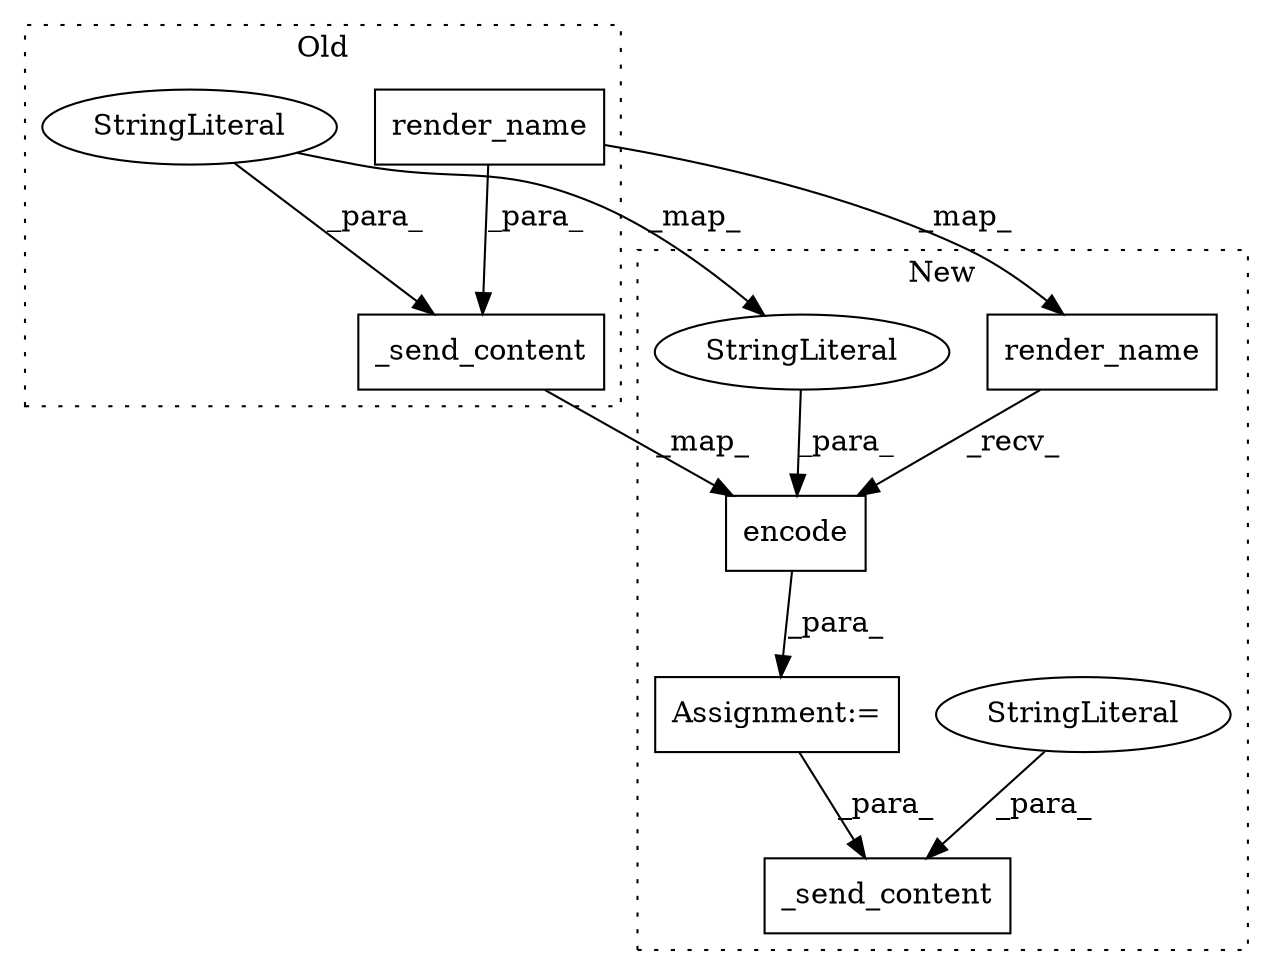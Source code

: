 digraph G {
subgraph cluster0 {
1 [label="_send_content" a="32" s="14764,14834" l="14,1" shape="box"];
7 [label="StringLiteral" a="45" s="14823" l="11" shape="ellipse"];
9 [label="render_name" a="32" s="14793,14821" l="12,1" shape="box"];
label = "Old";
style="dotted";
}
subgraph cluster1 {
2 [label="encode" a="32" s="15297,15311" l="7,1" shape="box"];
3 [label="_send_content" a="32" s="15323,15356" l="14,1" shape="box"];
4 [label="Assignment:=" a="7" s="15251" l="1" shape="box"];
5 [label="StringLiteral" a="45" s="15345" l="11" shape="ellipse"];
6 [label="StringLiteral" a="45" s="15304" l="7" shape="ellipse"];
8 [label="render_name" a="32" s="15267,15295" l="12,1" shape="box"];
label = "New";
style="dotted";
}
1 -> 2 [label="_map_"];
2 -> 4 [label="_para_"];
4 -> 3 [label="_para_"];
5 -> 3 [label="_para_"];
6 -> 2 [label="_para_"];
7 -> 6 [label="_map_"];
7 -> 1 [label="_para_"];
8 -> 2 [label="_recv_"];
9 -> 1 [label="_para_"];
9 -> 8 [label="_map_"];
}
